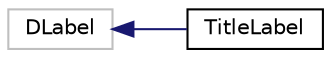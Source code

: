 digraph "类继承关系图"
{
  edge [fontname="Helvetica",fontsize="10",labelfontname="Helvetica",labelfontsize="10"];
  node [fontname="Helvetica",fontsize="10",shape=record];
  rankdir="LR";
  Node2839 [label="DLabel",height=0.2,width=0.4,color="grey75", fillcolor="white", style="filled"];
  Node2839 -> Node0 [dir="back",color="midnightblue",fontsize="10",style="solid",fontname="Helvetica"];
  Node0 [label="TitleLabel",height=0.2,width=0.4,color="black", fillcolor="white", style="filled",URL="$class_title_label.html"];
}

